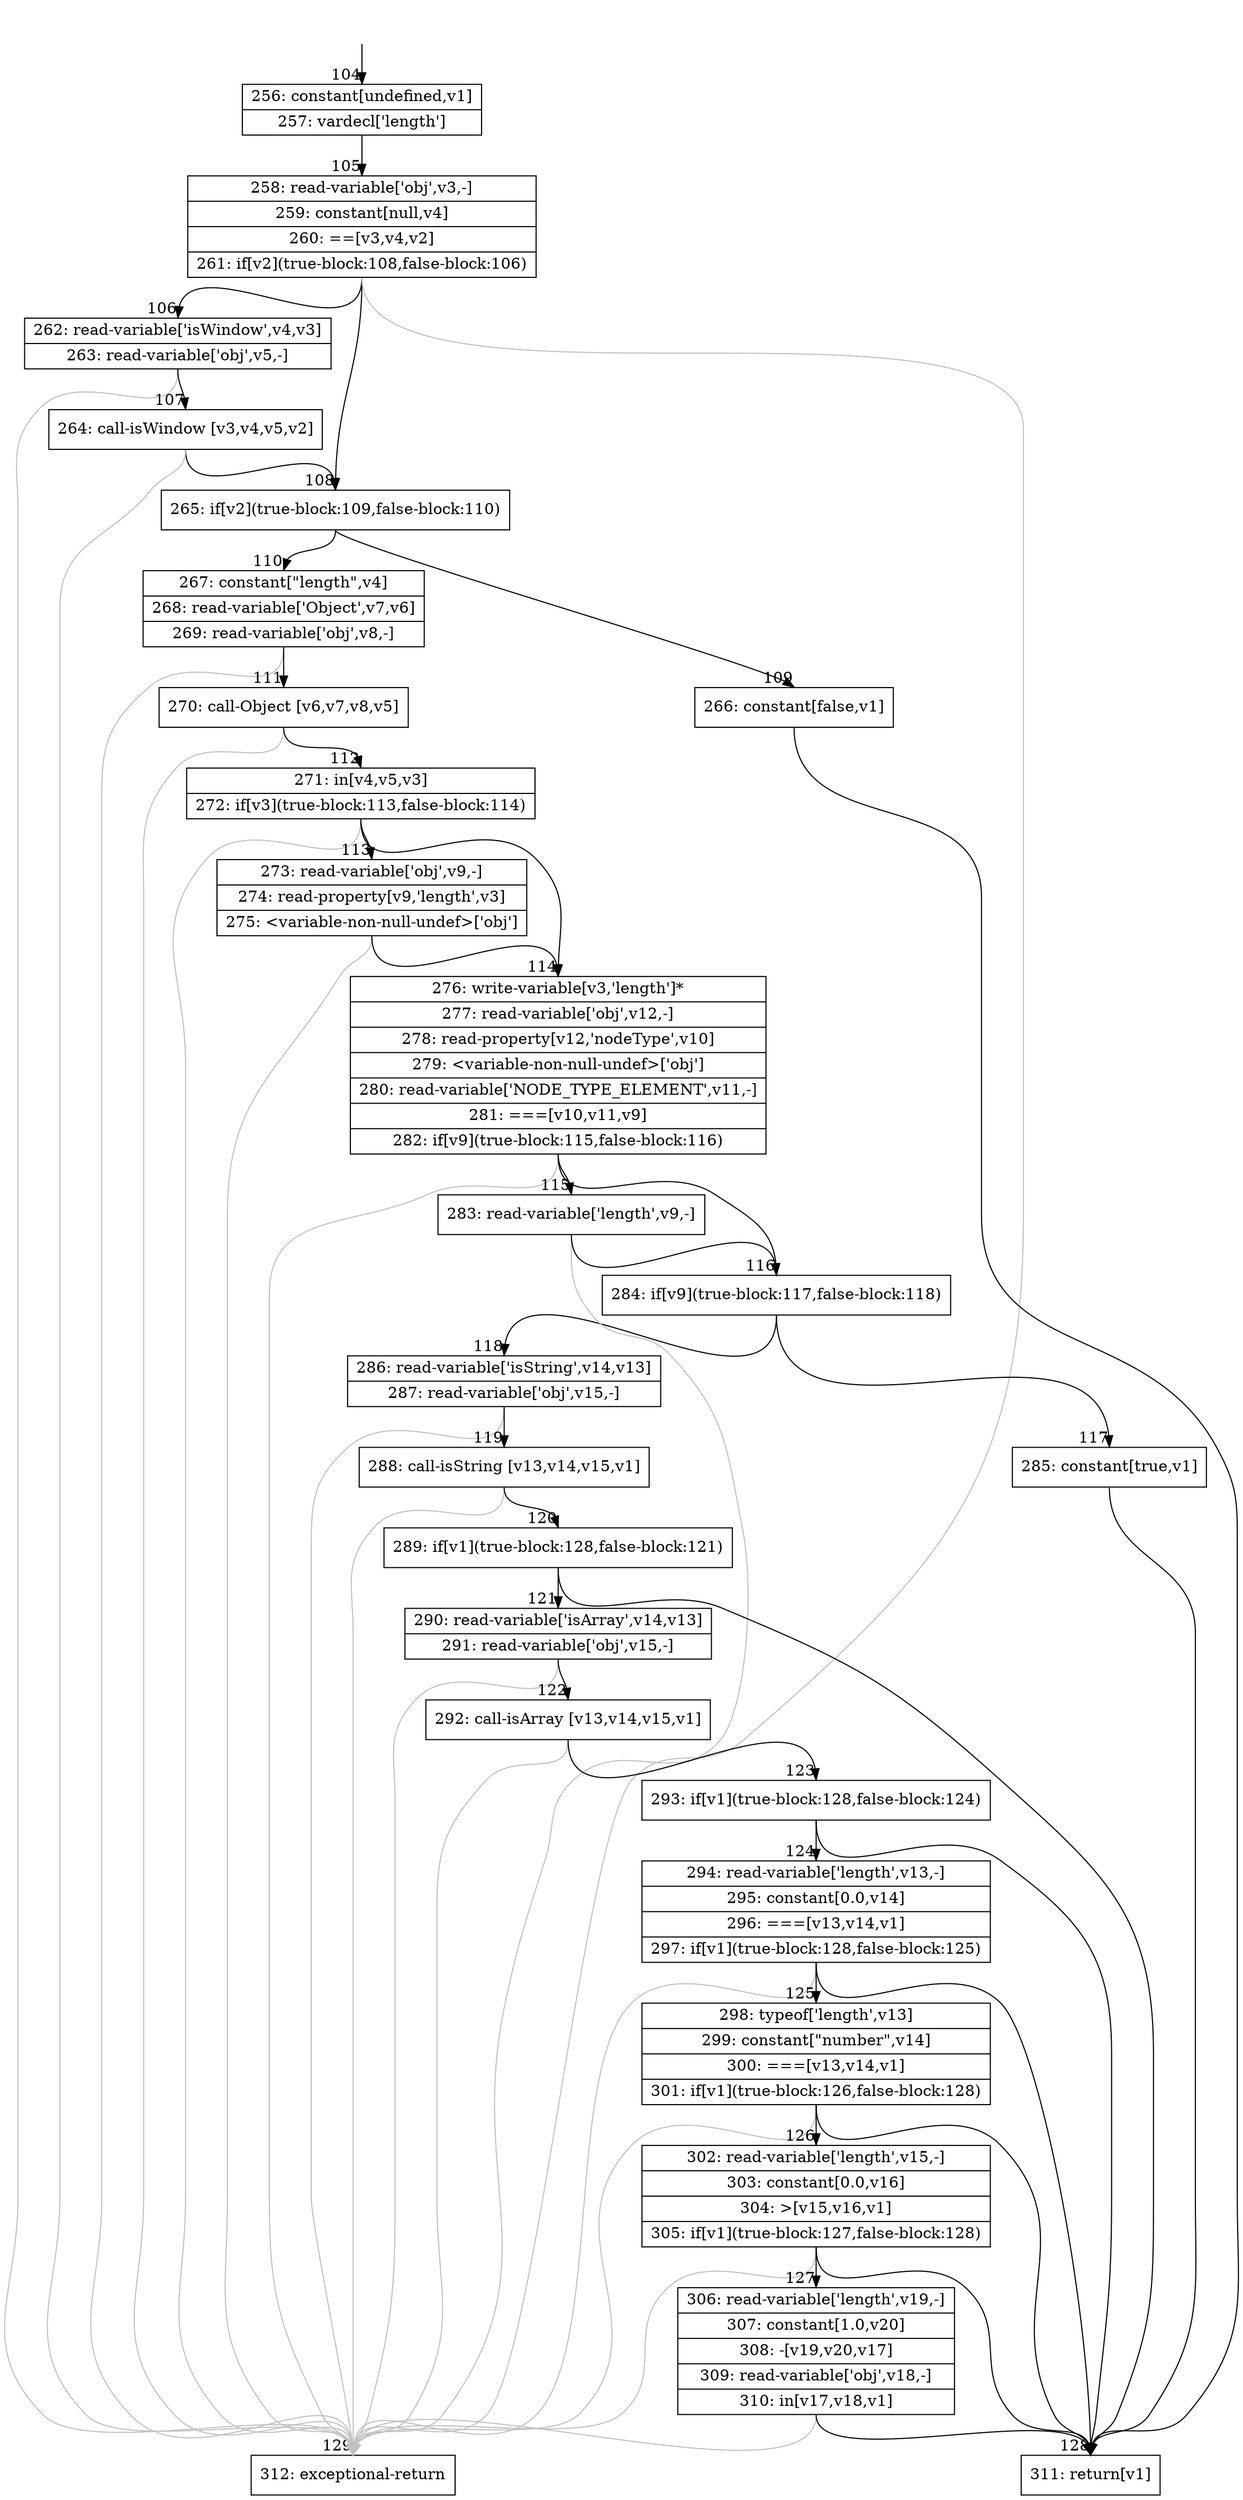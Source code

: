 digraph {
rankdir="TD"
BB_entry11[shape=none,label=""];
BB_entry11 -> BB104 [tailport=s, headport=n, headlabel="    104"]
BB104 [shape=record label="{256: constant[undefined,v1]|257: vardecl['length']}" ] 
BB104 -> BB105 [tailport=s, headport=n, headlabel="      105"]
BB105 [shape=record label="{258: read-variable['obj',v3,-]|259: constant[null,v4]|260: ==[v3,v4,v2]|261: if[v2](true-block:108,false-block:106)}" ] 
BB105 -> BB108 [tailport=s, headport=n, headlabel="      108"]
BB105 -> BB106 [tailport=s, headport=n, headlabel="      106"]
BB105 -> BB129 [tailport=s, headport=n, color=gray, headlabel="      129"]
BB106 [shape=record label="{262: read-variable['isWindow',v4,v3]|263: read-variable['obj',v5,-]}" ] 
BB106 -> BB107 [tailport=s, headport=n, headlabel="      107"]
BB106 -> BB129 [tailport=s, headport=n, color=gray]
BB107 [shape=record label="{264: call-isWindow [v3,v4,v5,v2]}" ] 
BB107 -> BB108 [tailport=s, headport=n]
BB107 -> BB129 [tailport=s, headport=n, color=gray]
BB108 [shape=record label="{265: if[v2](true-block:109,false-block:110)}" ] 
BB108 -> BB109 [tailport=s, headport=n, headlabel="      109"]
BB108 -> BB110 [tailport=s, headport=n, headlabel="      110"]
BB109 [shape=record label="{266: constant[false,v1]}" ] 
BB109 -> BB128 [tailport=s, headport=n, headlabel="      128"]
BB110 [shape=record label="{267: constant[\"length\",v4]|268: read-variable['Object',v7,v6]|269: read-variable['obj',v8,-]}" ] 
BB110 -> BB111 [tailport=s, headport=n, headlabel="      111"]
BB110 -> BB129 [tailport=s, headport=n, color=gray]
BB111 [shape=record label="{270: call-Object [v6,v7,v8,v5]}" ] 
BB111 -> BB112 [tailport=s, headport=n, headlabel="      112"]
BB111 -> BB129 [tailport=s, headport=n, color=gray]
BB112 [shape=record label="{271: in[v4,v5,v3]|272: if[v3](true-block:113,false-block:114)}" ] 
BB112 -> BB114 [tailport=s, headport=n, headlabel="      114"]
BB112 -> BB113 [tailport=s, headport=n, headlabel="      113"]
BB112 -> BB129 [tailport=s, headport=n, color=gray]
BB113 [shape=record label="{273: read-variable['obj',v9,-]|274: read-property[v9,'length',v3]|275: \<variable-non-null-undef\>['obj']}" ] 
BB113 -> BB114 [tailport=s, headport=n]
BB113 -> BB129 [tailport=s, headport=n, color=gray]
BB114 [shape=record label="{276: write-variable[v3,'length']*|277: read-variable['obj',v12,-]|278: read-property[v12,'nodeType',v10]|279: \<variable-non-null-undef\>['obj']|280: read-variable['NODE_TYPE_ELEMENT',v11,-]|281: ===[v10,v11,v9]|282: if[v9](true-block:115,false-block:116)}" ] 
BB114 -> BB116 [tailport=s, headport=n, headlabel="      116"]
BB114 -> BB115 [tailport=s, headport=n, headlabel="      115"]
BB114 -> BB129 [tailport=s, headport=n, color=gray]
BB115 [shape=record label="{283: read-variable['length',v9,-]}" ] 
BB115 -> BB116 [tailport=s, headport=n]
BB115 -> BB129 [tailport=s, headport=n, color=gray]
BB116 [shape=record label="{284: if[v9](true-block:117,false-block:118)}" ] 
BB116 -> BB117 [tailport=s, headport=n, headlabel="      117"]
BB116 -> BB118 [tailport=s, headport=n, headlabel="      118"]
BB117 [shape=record label="{285: constant[true,v1]}" ] 
BB117 -> BB128 [tailport=s, headport=n]
BB118 [shape=record label="{286: read-variable['isString',v14,v13]|287: read-variable['obj',v15,-]}" ] 
BB118 -> BB119 [tailport=s, headport=n, headlabel="      119"]
BB118 -> BB129 [tailport=s, headport=n, color=gray]
BB119 [shape=record label="{288: call-isString [v13,v14,v15,v1]}" ] 
BB119 -> BB120 [tailport=s, headport=n, headlabel="      120"]
BB119 -> BB129 [tailport=s, headport=n, color=gray]
BB120 [shape=record label="{289: if[v1](true-block:128,false-block:121)}" ] 
BB120 -> BB128 [tailport=s, headport=n]
BB120 -> BB121 [tailport=s, headport=n, headlabel="      121"]
BB121 [shape=record label="{290: read-variable['isArray',v14,v13]|291: read-variable['obj',v15,-]}" ] 
BB121 -> BB122 [tailport=s, headport=n, headlabel="      122"]
BB121 -> BB129 [tailport=s, headport=n, color=gray]
BB122 [shape=record label="{292: call-isArray [v13,v14,v15,v1]}" ] 
BB122 -> BB123 [tailport=s, headport=n, headlabel="      123"]
BB122 -> BB129 [tailport=s, headport=n, color=gray]
BB123 [shape=record label="{293: if[v1](true-block:128,false-block:124)}" ] 
BB123 -> BB128 [tailport=s, headport=n]
BB123 -> BB124 [tailport=s, headport=n, headlabel="      124"]
BB124 [shape=record label="{294: read-variable['length',v13,-]|295: constant[0.0,v14]|296: ===[v13,v14,v1]|297: if[v1](true-block:128,false-block:125)}" ] 
BB124 -> BB128 [tailport=s, headport=n]
BB124 -> BB125 [tailport=s, headport=n, headlabel="      125"]
BB124 -> BB129 [tailport=s, headport=n, color=gray]
BB125 [shape=record label="{298: typeof['length',v13]|299: constant[\"number\",v14]|300: ===[v13,v14,v1]|301: if[v1](true-block:126,false-block:128)}" ] 
BB125 -> BB128 [tailport=s, headport=n]
BB125 -> BB126 [tailport=s, headport=n, headlabel="      126"]
BB125 -> BB129 [tailport=s, headport=n, color=gray]
BB126 [shape=record label="{302: read-variable['length',v15,-]|303: constant[0.0,v16]|304: \>[v15,v16,v1]|305: if[v1](true-block:127,false-block:128)}" ] 
BB126 -> BB128 [tailport=s, headport=n]
BB126 -> BB127 [tailport=s, headport=n, headlabel="      127"]
BB126 -> BB129 [tailport=s, headport=n, color=gray]
BB127 [shape=record label="{306: read-variable['length',v19,-]|307: constant[1.0,v20]|308: -[v19,v20,v17]|309: read-variable['obj',v18,-]|310: in[v17,v18,v1]}" ] 
BB127 -> BB128 [tailport=s, headport=n]
BB127 -> BB129 [tailport=s, headport=n, color=gray]
BB128 [shape=record label="{311: return[v1]}" ] 
BB129 [shape=record label="{312: exceptional-return}" ] 
//#$~ 283
}
